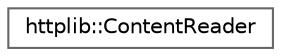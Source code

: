 digraph "Graphical Class Hierarchy"
{
 // LATEX_PDF_SIZE
  bgcolor="transparent";
  edge [fontname=Helvetica,fontsize=10,labelfontname=Helvetica,labelfontsize=10];
  node [fontname=Helvetica,fontsize=10,shape=box,height=0.2,width=0.4];
  rankdir="LR";
  Node0 [id="Node000000",label="httplib::ContentReader",height=0.2,width=0.4,color="grey40", fillcolor="white", style="filled",URL="$classhttplib_1_1ContentReader.html",tooltip=" "];
}
